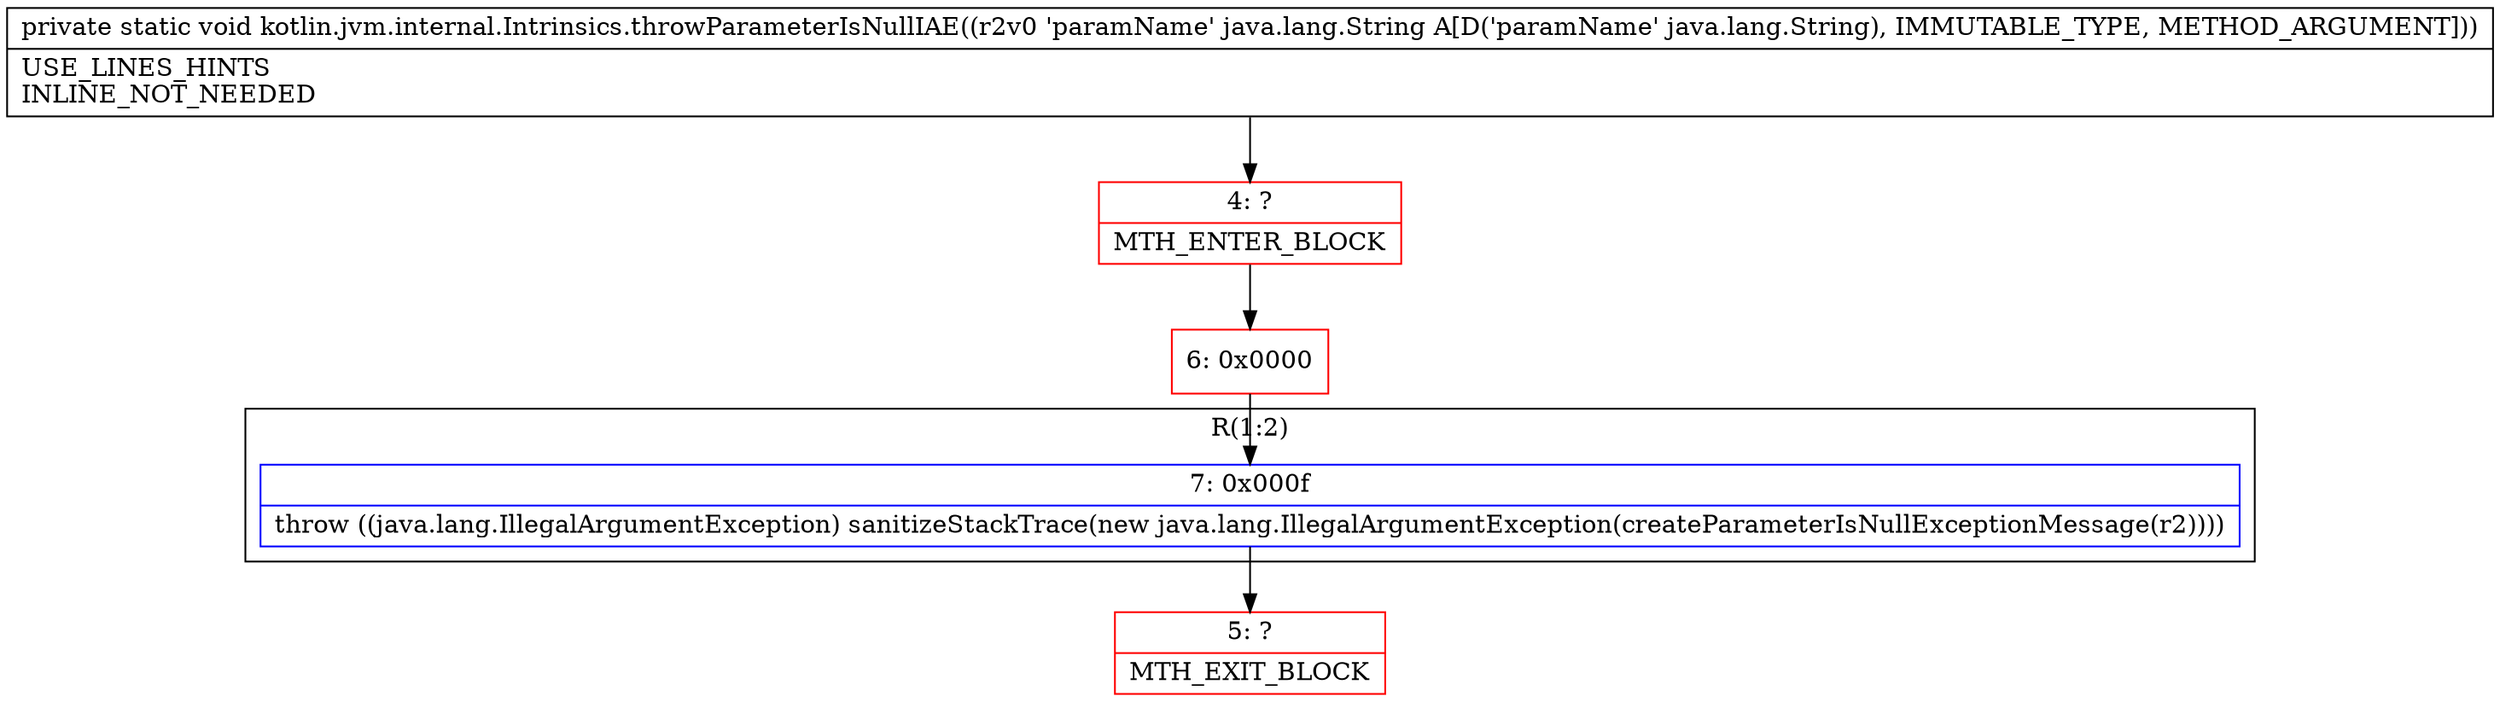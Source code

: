 digraph "CFG forkotlin.jvm.internal.Intrinsics.throwParameterIsNullIAE(Ljava\/lang\/String;)V" {
subgraph cluster_Region_359828585 {
label = "R(1:2)";
node [shape=record,color=blue];
Node_7 [shape=record,label="{7\:\ 0x000f|throw ((java.lang.IllegalArgumentException) sanitizeStackTrace(new java.lang.IllegalArgumentException(createParameterIsNullExceptionMessage(r2))))\l}"];
}
Node_4 [shape=record,color=red,label="{4\:\ ?|MTH_ENTER_BLOCK\l}"];
Node_6 [shape=record,color=red,label="{6\:\ 0x0000}"];
Node_5 [shape=record,color=red,label="{5\:\ ?|MTH_EXIT_BLOCK\l}"];
MethodNode[shape=record,label="{private static void kotlin.jvm.internal.Intrinsics.throwParameterIsNullIAE((r2v0 'paramName' java.lang.String A[D('paramName' java.lang.String), IMMUTABLE_TYPE, METHOD_ARGUMENT]))  | USE_LINES_HINTS\lINLINE_NOT_NEEDED\l}"];
MethodNode -> Node_4;Node_7 -> Node_5;
Node_4 -> Node_6;
Node_6 -> Node_7;
}


